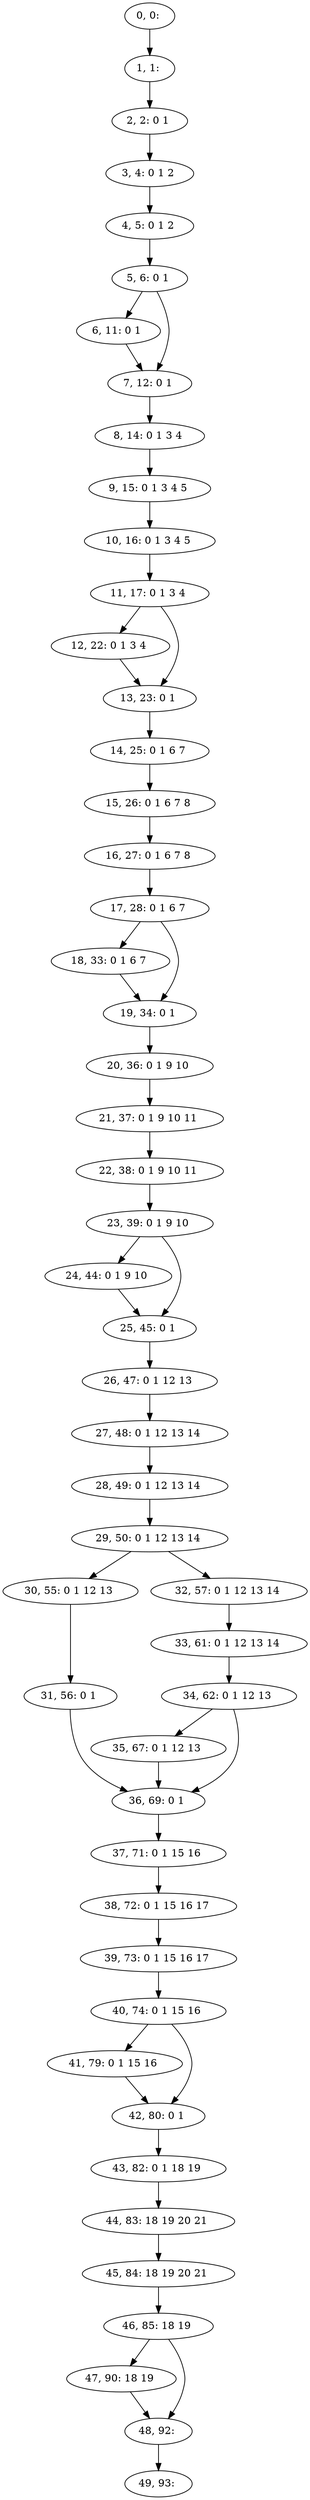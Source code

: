digraph G {
0[label="0, 0: "];
1[label="1, 1: "];
2[label="2, 2: 0 1 "];
3[label="3, 4: 0 1 2 "];
4[label="4, 5: 0 1 2 "];
5[label="5, 6: 0 1 "];
6[label="6, 11: 0 1 "];
7[label="7, 12: 0 1 "];
8[label="8, 14: 0 1 3 4 "];
9[label="9, 15: 0 1 3 4 5 "];
10[label="10, 16: 0 1 3 4 5 "];
11[label="11, 17: 0 1 3 4 "];
12[label="12, 22: 0 1 3 4 "];
13[label="13, 23: 0 1 "];
14[label="14, 25: 0 1 6 7 "];
15[label="15, 26: 0 1 6 7 8 "];
16[label="16, 27: 0 1 6 7 8 "];
17[label="17, 28: 0 1 6 7 "];
18[label="18, 33: 0 1 6 7 "];
19[label="19, 34: 0 1 "];
20[label="20, 36: 0 1 9 10 "];
21[label="21, 37: 0 1 9 10 11 "];
22[label="22, 38: 0 1 9 10 11 "];
23[label="23, 39: 0 1 9 10 "];
24[label="24, 44: 0 1 9 10 "];
25[label="25, 45: 0 1 "];
26[label="26, 47: 0 1 12 13 "];
27[label="27, 48: 0 1 12 13 14 "];
28[label="28, 49: 0 1 12 13 14 "];
29[label="29, 50: 0 1 12 13 14 "];
30[label="30, 55: 0 1 12 13 "];
31[label="31, 56: 0 1 "];
32[label="32, 57: 0 1 12 13 14 "];
33[label="33, 61: 0 1 12 13 14 "];
34[label="34, 62: 0 1 12 13 "];
35[label="35, 67: 0 1 12 13 "];
36[label="36, 69: 0 1 "];
37[label="37, 71: 0 1 15 16 "];
38[label="38, 72: 0 1 15 16 17 "];
39[label="39, 73: 0 1 15 16 17 "];
40[label="40, 74: 0 1 15 16 "];
41[label="41, 79: 0 1 15 16 "];
42[label="42, 80: 0 1 "];
43[label="43, 82: 0 1 18 19 "];
44[label="44, 83: 18 19 20 21 "];
45[label="45, 84: 18 19 20 21 "];
46[label="46, 85: 18 19 "];
47[label="47, 90: 18 19 "];
48[label="48, 92: "];
49[label="49, 93: "];
0->1 ;
1->2 ;
2->3 ;
3->4 ;
4->5 ;
5->6 ;
5->7 ;
6->7 ;
7->8 ;
8->9 ;
9->10 ;
10->11 ;
11->12 ;
11->13 ;
12->13 ;
13->14 ;
14->15 ;
15->16 ;
16->17 ;
17->18 ;
17->19 ;
18->19 ;
19->20 ;
20->21 ;
21->22 ;
22->23 ;
23->24 ;
23->25 ;
24->25 ;
25->26 ;
26->27 ;
27->28 ;
28->29 ;
29->30 ;
29->32 ;
30->31 ;
31->36 ;
32->33 ;
33->34 ;
34->35 ;
34->36 ;
35->36 ;
36->37 ;
37->38 ;
38->39 ;
39->40 ;
40->41 ;
40->42 ;
41->42 ;
42->43 ;
43->44 ;
44->45 ;
45->46 ;
46->47 ;
46->48 ;
47->48 ;
48->49 ;
}
